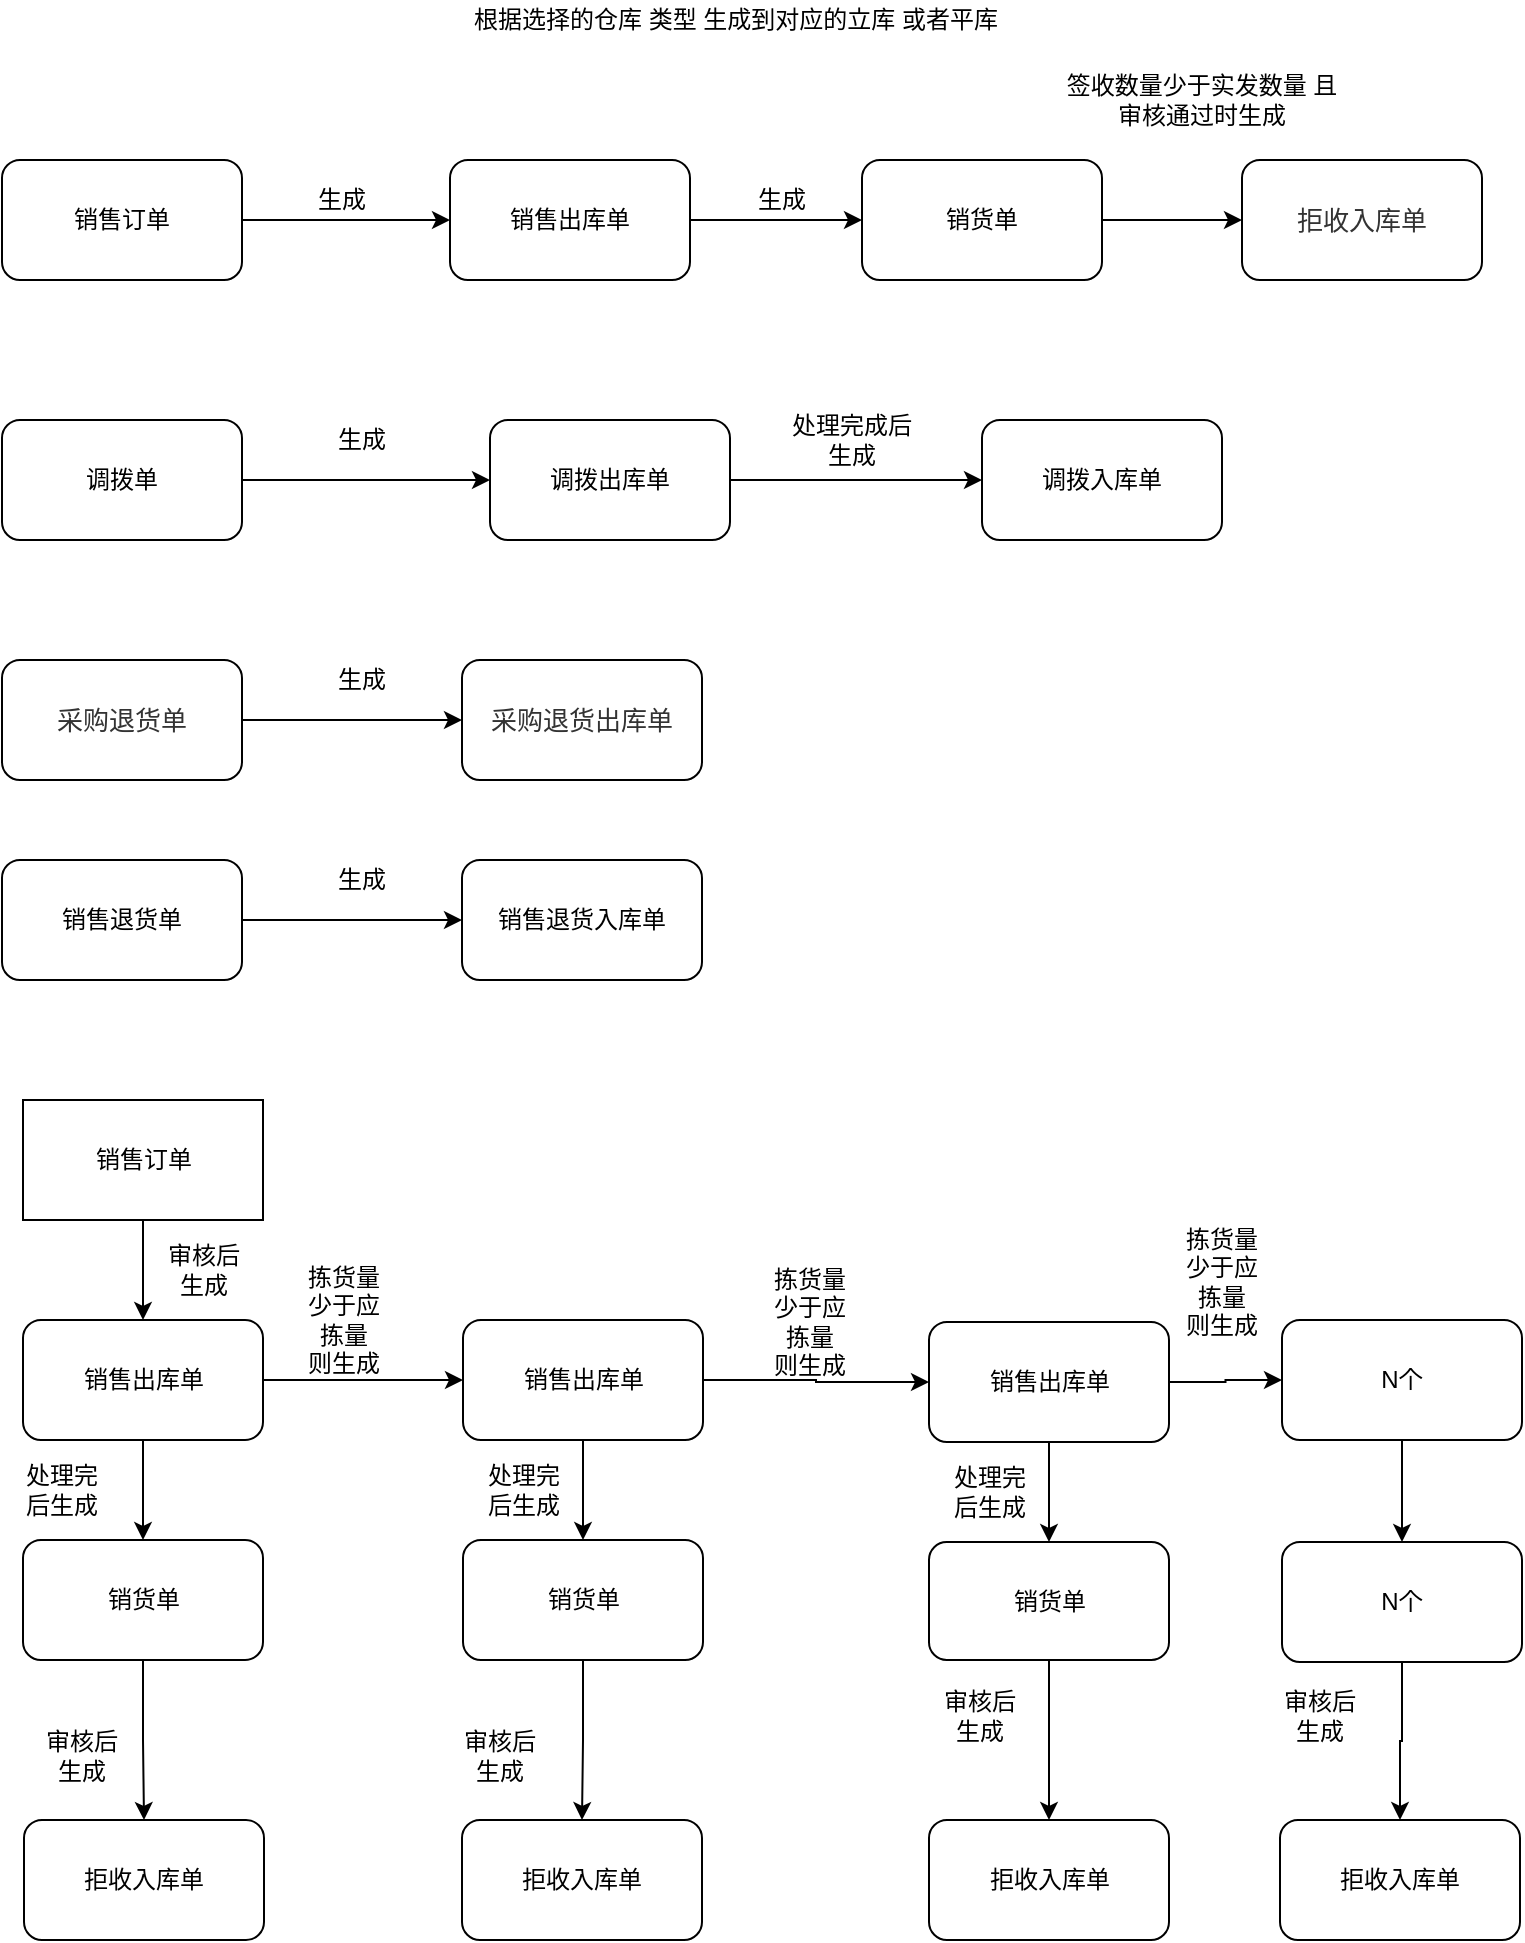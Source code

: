 <mxfile version="14.8.4" type="github">
  <diagram id="t-4Y7Y0Egl3iwmAaFjbk" name="Page-1">
    <mxGraphModel dx="1387" dy="751" grid="1" gridSize="10" guides="1" tooltips="1" connect="1" arrows="1" fold="1" page="1" pageScale="1" pageWidth="827" pageHeight="1169" math="0" shadow="0">
      <root>
        <mxCell id="0" />
        <mxCell id="1" parent="0" />
        <mxCell id="rSpn4YCXYYX2nCcFRK03-3" style="edgeStyle=orthogonalEdgeStyle;rounded=0;orthogonalLoop=1;jettySize=auto;html=1;exitX=1;exitY=0.5;exitDx=0;exitDy=0;entryX=0;entryY=0.5;entryDx=0;entryDy=0;" parent="1" source="rSpn4YCXYYX2nCcFRK03-1" target="rSpn4YCXYYX2nCcFRK03-2" edge="1">
          <mxGeometry relative="1" as="geometry" />
        </mxCell>
        <mxCell id="rSpn4YCXYYX2nCcFRK03-1" value="销售订单" style="rounded=1;whiteSpace=wrap;html=1;" parent="1" vertex="1">
          <mxGeometry x="50" y="130" width="120" height="60" as="geometry" />
        </mxCell>
        <mxCell id="rSpn4YCXYYX2nCcFRK03-5" style="edgeStyle=orthogonalEdgeStyle;rounded=0;orthogonalLoop=1;jettySize=auto;html=1;exitX=1;exitY=0.5;exitDx=0;exitDy=0;entryX=0;entryY=0.5;entryDx=0;entryDy=0;" parent="1" source="rSpn4YCXYYX2nCcFRK03-2" target="rSpn4YCXYYX2nCcFRK03-4" edge="1">
          <mxGeometry relative="1" as="geometry" />
        </mxCell>
        <mxCell id="rSpn4YCXYYX2nCcFRK03-2" value="销售出库单" style="rounded=1;whiteSpace=wrap;html=1;" parent="1" vertex="1">
          <mxGeometry x="274" y="130" width="120" height="60" as="geometry" />
        </mxCell>
        <mxCell id="rSpn4YCXYYX2nCcFRK03-9" style="edgeStyle=orthogonalEdgeStyle;rounded=0;orthogonalLoop=1;jettySize=auto;html=1;exitX=1;exitY=0.5;exitDx=0;exitDy=0;entryX=0;entryY=0.5;entryDx=0;entryDy=0;" parent="1" source="rSpn4YCXYYX2nCcFRK03-4" target="rSpn4YCXYYX2nCcFRK03-8" edge="1">
          <mxGeometry relative="1" as="geometry" />
        </mxCell>
        <mxCell id="rSpn4YCXYYX2nCcFRK03-4" value="销货单" style="rounded=1;whiteSpace=wrap;html=1;" parent="1" vertex="1">
          <mxGeometry x="480" y="130" width="120" height="60" as="geometry" />
        </mxCell>
        <mxCell id="rSpn4YCXYYX2nCcFRK03-6" value="生成" style="text;html=1;strokeColor=none;fillColor=none;align=center;verticalAlign=middle;whiteSpace=wrap;rounded=0;" parent="1" vertex="1">
          <mxGeometry x="200" y="140" width="40" height="20" as="geometry" />
        </mxCell>
        <mxCell id="rSpn4YCXYYX2nCcFRK03-7" value="生成" style="text;html=1;strokeColor=none;fillColor=none;align=center;verticalAlign=middle;whiteSpace=wrap;rounded=0;" parent="1" vertex="1">
          <mxGeometry x="420" y="140" width="40" height="20" as="geometry" />
        </mxCell>
        <mxCell id="rSpn4YCXYYX2nCcFRK03-8" value="&lt;span style=&quot;color: rgb(51 , 51 , 51) ; font-family: &amp;#34;arial normal&amp;#34; , &amp;#34;arial&amp;#34; , sans-serif ; font-size: 13px&quot;&gt;拒收入库单&lt;/span&gt;" style="rounded=1;whiteSpace=wrap;html=1;" parent="1" vertex="1">
          <mxGeometry x="670" y="130" width="120" height="60" as="geometry" />
        </mxCell>
        <mxCell id="rSpn4YCXYYX2nCcFRK03-11" value="根据选择的仓库 类型 生成到对应的立库 或者平库" style="text;html=1;strokeColor=none;fillColor=none;align=center;verticalAlign=middle;whiteSpace=wrap;rounded=0;" parent="1" vertex="1">
          <mxGeometry x="274" y="50" width="286" height="20" as="geometry" />
        </mxCell>
        <mxCell id="rSpn4YCXYYX2nCcFRK03-17" style="edgeStyle=orthogonalEdgeStyle;rounded=0;orthogonalLoop=1;jettySize=auto;html=1;exitX=1;exitY=0.5;exitDx=0;exitDy=0;entryX=0;entryY=0.5;entryDx=0;entryDy=0;" parent="1" source="rSpn4YCXYYX2nCcFRK03-12" target="rSpn4YCXYYX2nCcFRK03-13" edge="1">
          <mxGeometry relative="1" as="geometry" />
        </mxCell>
        <mxCell id="rSpn4YCXYYX2nCcFRK03-12" value="调拨单" style="rounded=1;whiteSpace=wrap;html=1;" parent="1" vertex="1">
          <mxGeometry x="50" y="260" width="120" height="60" as="geometry" />
        </mxCell>
        <mxCell id="rSpn4YCXYYX2nCcFRK03-21" style="edgeStyle=orthogonalEdgeStyle;rounded=0;orthogonalLoop=1;jettySize=auto;html=1;exitX=1;exitY=0.5;exitDx=0;exitDy=0;entryX=0;entryY=0.5;entryDx=0;entryDy=0;" parent="1" source="rSpn4YCXYYX2nCcFRK03-13" target="rSpn4YCXYYX2nCcFRK03-14" edge="1">
          <mxGeometry relative="1" as="geometry" />
        </mxCell>
        <mxCell id="rSpn4YCXYYX2nCcFRK03-13" value="调拨出库单" style="rounded=1;whiteSpace=wrap;html=1;" parent="1" vertex="1">
          <mxGeometry x="294" y="260" width="120" height="60" as="geometry" />
        </mxCell>
        <mxCell id="rSpn4YCXYYX2nCcFRK03-14" value="调拨入库单" style="rounded=1;whiteSpace=wrap;html=1;" parent="1" vertex="1">
          <mxGeometry x="540" y="260" width="120" height="60" as="geometry" />
        </mxCell>
        <mxCell id="rSpn4YCXYYX2nCcFRK03-20" value="生成" style="text;html=1;strokeColor=none;fillColor=none;align=center;verticalAlign=middle;whiteSpace=wrap;rounded=0;" parent="1" vertex="1">
          <mxGeometry x="210" y="260" width="40" height="20" as="geometry" />
        </mxCell>
        <mxCell id="rSpn4YCXYYX2nCcFRK03-22" value="处理完成后生成" style="text;html=1;strokeColor=none;fillColor=none;align=center;verticalAlign=middle;whiteSpace=wrap;rounded=0;" parent="1" vertex="1">
          <mxGeometry x="440" y="260" width="70" height="20" as="geometry" />
        </mxCell>
        <mxCell id="QGsb-GHNSpYOpkWVe1ox-3" style="edgeStyle=orthogonalEdgeStyle;rounded=0;orthogonalLoop=1;jettySize=auto;html=1;exitX=1;exitY=0.5;exitDx=0;exitDy=0;entryX=0;entryY=0.5;entryDx=0;entryDy=0;" parent="1" source="QGsb-GHNSpYOpkWVe1ox-1" target="QGsb-GHNSpYOpkWVe1ox-2" edge="1">
          <mxGeometry relative="1" as="geometry" />
        </mxCell>
        <mxCell id="QGsb-GHNSpYOpkWVe1ox-1" value="&lt;span style=&quot;color: rgb(51 , 51 , 51) ; font-family: &amp;#34;microsoftyahei&amp;#34; , , sans-serif ; font-size: 13px&quot;&gt;采购退货单&lt;/span&gt;" style="rounded=1;whiteSpace=wrap;html=1;" parent="1" vertex="1">
          <mxGeometry x="50" y="380" width="120" height="60" as="geometry" />
        </mxCell>
        <mxCell id="QGsb-GHNSpYOpkWVe1ox-2" value="&lt;span style=&quot;color: rgb(51 , 51 , 51) ; font-family: &amp;#34;microsoftyahei&amp;#34; , , sans-serif ; font-size: 13px&quot;&gt;采购退货出库单&lt;/span&gt;" style="rounded=1;whiteSpace=wrap;html=1;" parent="1" vertex="1">
          <mxGeometry x="280" y="380" width="120" height="60" as="geometry" />
        </mxCell>
        <mxCell id="QGsb-GHNSpYOpkWVe1ox-4" value="生成" style="text;html=1;strokeColor=none;fillColor=none;align=center;verticalAlign=middle;whiteSpace=wrap;rounded=0;" parent="1" vertex="1">
          <mxGeometry x="210" y="380" width="40" height="20" as="geometry" />
        </mxCell>
        <mxCell id="QGsb-GHNSpYOpkWVe1ox-7" style="edgeStyle=orthogonalEdgeStyle;rounded=0;orthogonalLoop=1;jettySize=auto;html=1;exitX=1;exitY=0.5;exitDx=0;exitDy=0;entryX=0;entryY=0.5;entryDx=0;entryDy=0;" parent="1" source="QGsb-GHNSpYOpkWVe1ox-5" target="QGsb-GHNSpYOpkWVe1ox-6" edge="1">
          <mxGeometry relative="1" as="geometry" />
        </mxCell>
        <mxCell id="QGsb-GHNSpYOpkWVe1ox-5" value="销售退货单" style="rounded=1;whiteSpace=wrap;html=1;" parent="1" vertex="1">
          <mxGeometry x="50" y="480" width="120" height="60" as="geometry" />
        </mxCell>
        <mxCell id="QGsb-GHNSpYOpkWVe1ox-6" value="销售退货入库单" style="rounded=1;whiteSpace=wrap;html=1;" parent="1" vertex="1">
          <mxGeometry x="280" y="480" width="120" height="60" as="geometry" />
        </mxCell>
        <mxCell id="QGsb-GHNSpYOpkWVe1ox-8" value="生成" style="text;html=1;strokeColor=none;fillColor=none;align=center;verticalAlign=middle;whiteSpace=wrap;rounded=0;" parent="1" vertex="1">
          <mxGeometry x="210" y="480" width="40" height="20" as="geometry" />
        </mxCell>
        <mxCell id="o1FIK1EitSxrQL2c7iuE-5" value="签收数量少于实发数量 且审核通过时生成" style="text;html=1;strokeColor=none;fillColor=none;align=center;verticalAlign=middle;whiteSpace=wrap;rounded=0;" parent="1" vertex="1">
          <mxGeometry x="580" y="70" width="140" height="60" as="geometry" />
        </mxCell>
        <mxCell id="o1FIK1EitSxrQL2c7iuE-15" style="edgeStyle=orthogonalEdgeStyle;rounded=0;orthogonalLoop=1;jettySize=auto;html=1;exitX=0.5;exitY=1;exitDx=0;exitDy=0;entryX=0.5;entryY=0;entryDx=0;entryDy=0;" parent="1" source="o1FIK1EitSxrQL2c7iuE-13" target="o1FIK1EitSxrQL2c7iuE-14" edge="1">
          <mxGeometry relative="1" as="geometry" />
        </mxCell>
        <mxCell id="o1FIK1EitSxrQL2c7iuE-13" value="销售订单" style="rounded=0;whiteSpace=wrap;html=1;" parent="1" vertex="1">
          <mxGeometry x="60.5" y="600" width="120" height="60" as="geometry" />
        </mxCell>
        <mxCell id="o1FIK1EitSxrQL2c7iuE-18" style="edgeStyle=orthogonalEdgeStyle;rounded=0;orthogonalLoop=1;jettySize=auto;html=1;exitX=0.5;exitY=1;exitDx=0;exitDy=0;" parent="1" source="o1FIK1EitSxrQL2c7iuE-14" target="o1FIK1EitSxrQL2c7iuE-17" edge="1">
          <mxGeometry relative="1" as="geometry" />
        </mxCell>
        <mxCell id="o1FIK1EitSxrQL2c7iuE-22" style="edgeStyle=orthogonalEdgeStyle;rounded=0;orthogonalLoop=1;jettySize=auto;html=1;exitX=1;exitY=0.5;exitDx=0;exitDy=0;" parent="1" source="o1FIK1EitSxrQL2c7iuE-14" target="o1FIK1EitSxrQL2c7iuE-21" edge="1">
          <mxGeometry relative="1" as="geometry" />
        </mxCell>
        <mxCell id="o1FIK1EitSxrQL2c7iuE-14" value="销售出库单" style="rounded=1;whiteSpace=wrap;html=1;" parent="1" vertex="1">
          <mxGeometry x="60.5" y="710" width="120" height="60" as="geometry" />
        </mxCell>
        <mxCell id="o1FIK1EitSxrQL2c7iuE-16" value="审核后生成" style="text;html=1;strokeColor=none;fillColor=none;align=center;verticalAlign=middle;whiteSpace=wrap;rounded=0;" parent="1" vertex="1">
          <mxGeometry x="130.5" y="675" width="40" height="20" as="geometry" />
        </mxCell>
        <mxCell id="o1FIK1EitSxrQL2c7iuE-38" style="edgeStyle=orthogonalEdgeStyle;rounded=0;orthogonalLoop=1;jettySize=auto;html=1;exitX=0.5;exitY=1;exitDx=0;exitDy=0;entryX=0.5;entryY=0;entryDx=0;entryDy=0;" parent="1" source="o1FIK1EitSxrQL2c7iuE-17" target="o1FIK1EitSxrQL2c7iuE-37" edge="1">
          <mxGeometry relative="1" as="geometry" />
        </mxCell>
        <mxCell id="o1FIK1EitSxrQL2c7iuE-17" value="销货单" style="rounded=1;whiteSpace=wrap;html=1;" parent="1" vertex="1">
          <mxGeometry x="60.5" y="820" width="120" height="60" as="geometry" />
        </mxCell>
        <mxCell id="o1FIK1EitSxrQL2c7iuE-19" value="处理完后生成" style="text;html=1;strokeColor=none;fillColor=none;align=center;verticalAlign=middle;whiteSpace=wrap;rounded=0;" parent="1" vertex="1">
          <mxGeometry x="59.5" y="785" width="40" height="20" as="geometry" />
        </mxCell>
        <mxCell id="o1FIK1EitSxrQL2c7iuE-25" style="edgeStyle=orthogonalEdgeStyle;rounded=0;orthogonalLoop=1;jettySize=auto;html=1;exitX=0.5;exitY=1;exitDx=0;exitDy=0;entryX=0.5;entryY=0;entryDx=0;entryDy=0;" parent="1" source="o1FIK1EitSxrQL2c7iuE-21" target="o1FIK1EitSxrQL2c7iuE-24" edge="1">
          <mxGeometry relative="1" as="geometry" />
        </mxCell>
        <mxCell id="o1FIK1EitSxrQL2c7iuE-32" style="edgeStyle=orthogonalEdgeStyle;rounded=0;orthogonalLoop=1;jettySize=auto;html=1;" parent="1" source="o1FIK1EitSxrQL2c7iuE-21" target="o1FIK1EitSxrQL2c7iuE-28" edge="1">
          <mxGeometry relative="1" as="geometry" />
        </mxCell>
        <mxCell id="o1FIK1EitSxrQL2c7iuE-21" value="销售出库单" style="rounded=1;whiteSpace=wrap;html=1;" parent="1" vertex="1">
          <mxGeometry x="280.5" y="710" width="120" height="60" as="geometry" />
        </mxCell>
        <mxCell id="o1FIK1EitSxrQL2c7iuE-23" value="拣货量少于应拣量 则生成" style="text;html=1;strokeColor=none;fillColor=none;align=center;verticalAlign=middle;whiteSpace=wrap;rounded=0;" parent="1" vertex="1">
          <mxGeometry x="200.5" y="700" width="40" height="20" as="geometry" />
        </mxCell>
        <mxCell id="o1FIK1EitSxrQL2c7iuE-58" style="edgeStyle=orthogonalEdgeStyle;rounded=0;orthogonalLoop=1;jettySize=auto;html=1;exitX=0.5;exitY=1;exitDx=0;exitDy=0;" parent="1" source="o1FIK1EitSxrQL2c7iuE-24" target="o1FIK1EitSxrQL2c7iuE-52" edge="1">
          <mxGeometry relative="1" as="geometry" />
        </mxCell>
        <mxCell id="o1FIK1EitSxrQL2c7iuE-24" value="销货单" style="rounded=1;whiteSpace=wrap;html=1;" parent="1" vertex="1">
          <mxGeometry x="280.5" y="820" width="120" height="60" as="geometry" />
        </mxCell>
        <mxCell id="o1FIK1EitSxrQL2c7iuE-26" value="处理完后生成" style="text;html=1;strokeColor=none;fillColor=none;align=center;verticalAlign=middle;whiteSpace=wrap;rounded=0;" parent="1" vertex="1">
          <mxGeometry x="290.5" y="785" width="40" height="20" as="geometry" />
        </mxCell>
        <mxCell id="o1FIK1EitSxrQL2c7iuE-27" style="edgeStyle=orthogonalEdgeStyle;rounded=0;orthogonalLoop=1;jettySize=auto;html=1;exitX=0.5;exitY=1;exitDx=0;exitDy=0;entryX=0.5;entryY=0;entryDx=0;entryDy=0;" parent="1" source="o1FIK1EitSxrQL2c7iuE-28" target="o1FIK1EitSxrQL2c7iuE-30" edge="1">
          <mxGeometry relative="1" as="geometry" />
        </mxCell>
        <mxCell id="o1FIK1EitSxrQL2c7iuE-35" style="edgeStyle=orthogonalEdgeStyle;rounded=0;orthogonalLoop=1;jettySize=auto;html=1;exitX=1;exitY=0.5;exitDx=0;exitDy=0;entryX=0;entryY=0.5;entryDx=0;entryDy=0;" parent="1" source="o1FIK1EitSxrQL2c7iuE-28" target="o1FIK1EitSxrQL2c7iuE-33" edge="1">
          <mxGeometry relative="1" as="geometry" />
        </mxCell>
        <mxCell id="o1FIK1EitSxrQL2c7iuE-28" value="销售出库单" style="rounded=1;whiteSpace=wrap;html=1;" parent="1" vertex="1">
          <mxGeometry x="513.5" y="711" width="120" height="60" as="geometry" />
        </mxCell>
        <mxCell id="o1FIK1EitSxrQL2c7iuE-29" value="拣货量少于应拣量 则生成" style="text;html=1;strokeColor=none;fillColor=none;align=center;verticalAlign=middle;whiteSpace=wrap;rounded=0;" parent="1" vertex="1">
          <mxGeometry x="433.5" y="701" width="40" height="20" as="geometry" />
        </mxCell>
        <mxCell id="o1FIK1EitSxrQL2c7iuE-59" style="edgeStyle=orthogonalEdgeStyle;rounded=0;orthogonalLoop=1;jettySize=auto;html=1;exitX=0.5;exitY=1;exitDx=0;exitDy=0;entryX=0.5;entryY=0;entryDx=0;entryDy=0;" parent="1" source="o1FIK1EitSxrQL2c7iuE-30" target="o1FIK1EitSxrQL2c7iuE-54" edge="1">
          <mxGeometry relative="1" as="geometry" />
        </mxCell>
        <mxCell id="o1FIK1EitSxrQL2c7iuE-30" value="销货单" style="rounded=1;whiteSpace=wrap;html=1;" parent="1" vertex="1">
          <mxGeometry x="513.5" y="821" width="120" height="59" as="geometry" />
        </mxCell>
        <mxCell id="o1FIK1EitSxrQL2c7iuE-31" value="处理完后生成" style="text;html=1;strokeColor=none;fillColor=none;align=center;verticalAlign=middle;whiteSpace=wrap;rounded=0;" parent="1" vertex="1">
          <mxGeometry x="523.5" y="786" width="40" height="20" as="geometry" />
        </mxCell>
        <mxCell id="GtE0cavnArqcX0atf7Ze-1" style="edgeStyle=orthogonalEdgeStyle;rounded=0;orthogonalLoop=1;jettySize=auto;html=1;exitX=0.5;exitY=1;exitDx=0;exitDy=0;" edge="1" parent="1" source="o1FIK1EitSxrQL2c7iuE-33" target="o1FIK1EitSxrQL2c7iuE-34">
          <mxGeometry relative="1" as="geometry" />
        </mxCell>
        <mxCell id="o1FIK1EitSxrQL2c7iuE-33" value="N个" style="rounded=1;whiteSpace=wrap;html=1;" parent="1" vertex="1">
          <mxGeometry x="690" y="710" width="120" height="60" as="geometry" />
        </mxCell>
        <mxCell id="o1FIK1EitSxrQL2c7iuE-60" style="edgeStyle=orthogonalEdgeStyle;rounded=0;orthogonalLoop=1;jettySize=auto;html=1;exitX=0.5;exitY=1;exitDx=0;exitDy=0;entryX=0.5;entryY=0;entryDx=0;entryDy=0;" parent="1" source="o1FIK1EitSxrQL2c7iuE-34" target="o1FIK1EitSxrQL2c7iuE-56" edge="1">
          <mxGeometry relative="1" as="geometry" />
        </mxCell>
        <mxCell id="o1FIK1EitSxrQL2c7iuE-34" value="N个" style="rounded=1;whiteSpace=wrap;html=1;" parent="1" vertex="1">
          <mxGeometry x="690" y="821" width="120" height="60" as="geometry" />
        </mxCell>
        <mxCell id="o1FIK1EitSxrQL2c7iuE-37" value="拒收入库单" style="rounded=1;whiteSpace=wrap;html=1;" parent="1" vertex="1">
          <mxGeometry x="61" y="960" width="120" height="60" as="geometry" />
        </mxCell>
        <mxCell id="o1FIK1EitSxrQL2c7iuE-39" value="审核后生成" style="text;html=1;strokeColor=none;fillColor=none;align=center;verticalAlign=middle;whiteSpace=wrap;rounded=0;" parent="1" vertex="1">
          <mxGeometry x="70" y="920" width="40" height="15" as="geometry" />
        </mxCell>
        <mxCell id="o1FIK1EitSxrQL2c7iuE-52" value="拒收入库单" style="rounded=1;whiteSpace=wrap;html=1;" parent="1" vertex="1">
          <mxGeometry x="280" y="960" width="120" height="60" as="geometry" />
        </mxCell>
        <mxCell id="o1FIK1EitSxrQL2c7iuE-53" value="审核后生成" style="text;html=1;strokeColor=none;fillColor=none;align=center;verticalAlign=middle;whiteSpace=wrap;rounded=0;" parent="1" vertex="1">
          <mxGeometry x="279" y="920" width="40" height="15" as="geometry" />
        </mxCell>
        <mxCell id="o1FIK1EitSxrQL2c7iuE-54" value="拒收入库单" style="rounded=1;whiteSpace=wrap;html=1;" parent="1" vertex="1">
          <mxGeometry x="513.5" y="960" width="120" height="60" as="geometry" />
        </mxCell>
        <mxCell id="o1FIK1EitSxrQL2c7iuE-55" value="审核后生成" style="text;html=1;strokeColor=none;fillColor=none;align=center;verticalAlign=middle;whiteSpace=wrap;rounded=0;" parent="1" vertex="1">
          <mxGeometry x="519" y="900" width="40" height="15" as="geometry" />
        </mxCell>
        <mxCell id="o1FIK1EitSxrQL2c7iuE-56" value="拒收入库单" style="rounded=1;whiteSpace=wrap;html=1;" parent="1" vertex="1">
          <mxGeometry x="689" y="960" width="120" height="60" as="geometry" />
        </mxCell>
        <mxCell id="o1FIK1EitSxrQL2c7iuE-57" value="审核后生成" style="text;html=1;strokeColor=none;fillColor=none;align=center;verticalAlign=middle;whiteSpace=wrap;rounded=0;" parent="1" vertex="1">
          <mxGeometry x="689" y="900" width="40" height="15" as="geometry" />
        </mxCell>
        <mxCell id="o1FIK1EitSxrQL2c7iuE-61" value="拣货量少于应拣量 则生成" style="text;html=1;strokeColor=none;fillColor=none;align=center;verticalAlign=middle;whiteSpace=wrap;rounded=0;" parent="1" vertex="1">
          <mxGeometry x="640" y="681" width="40" height="20" as="geometry" />
        </mxCell>
      </root>
    </mxGraphModel>
  </diagram>
</mxfile>
